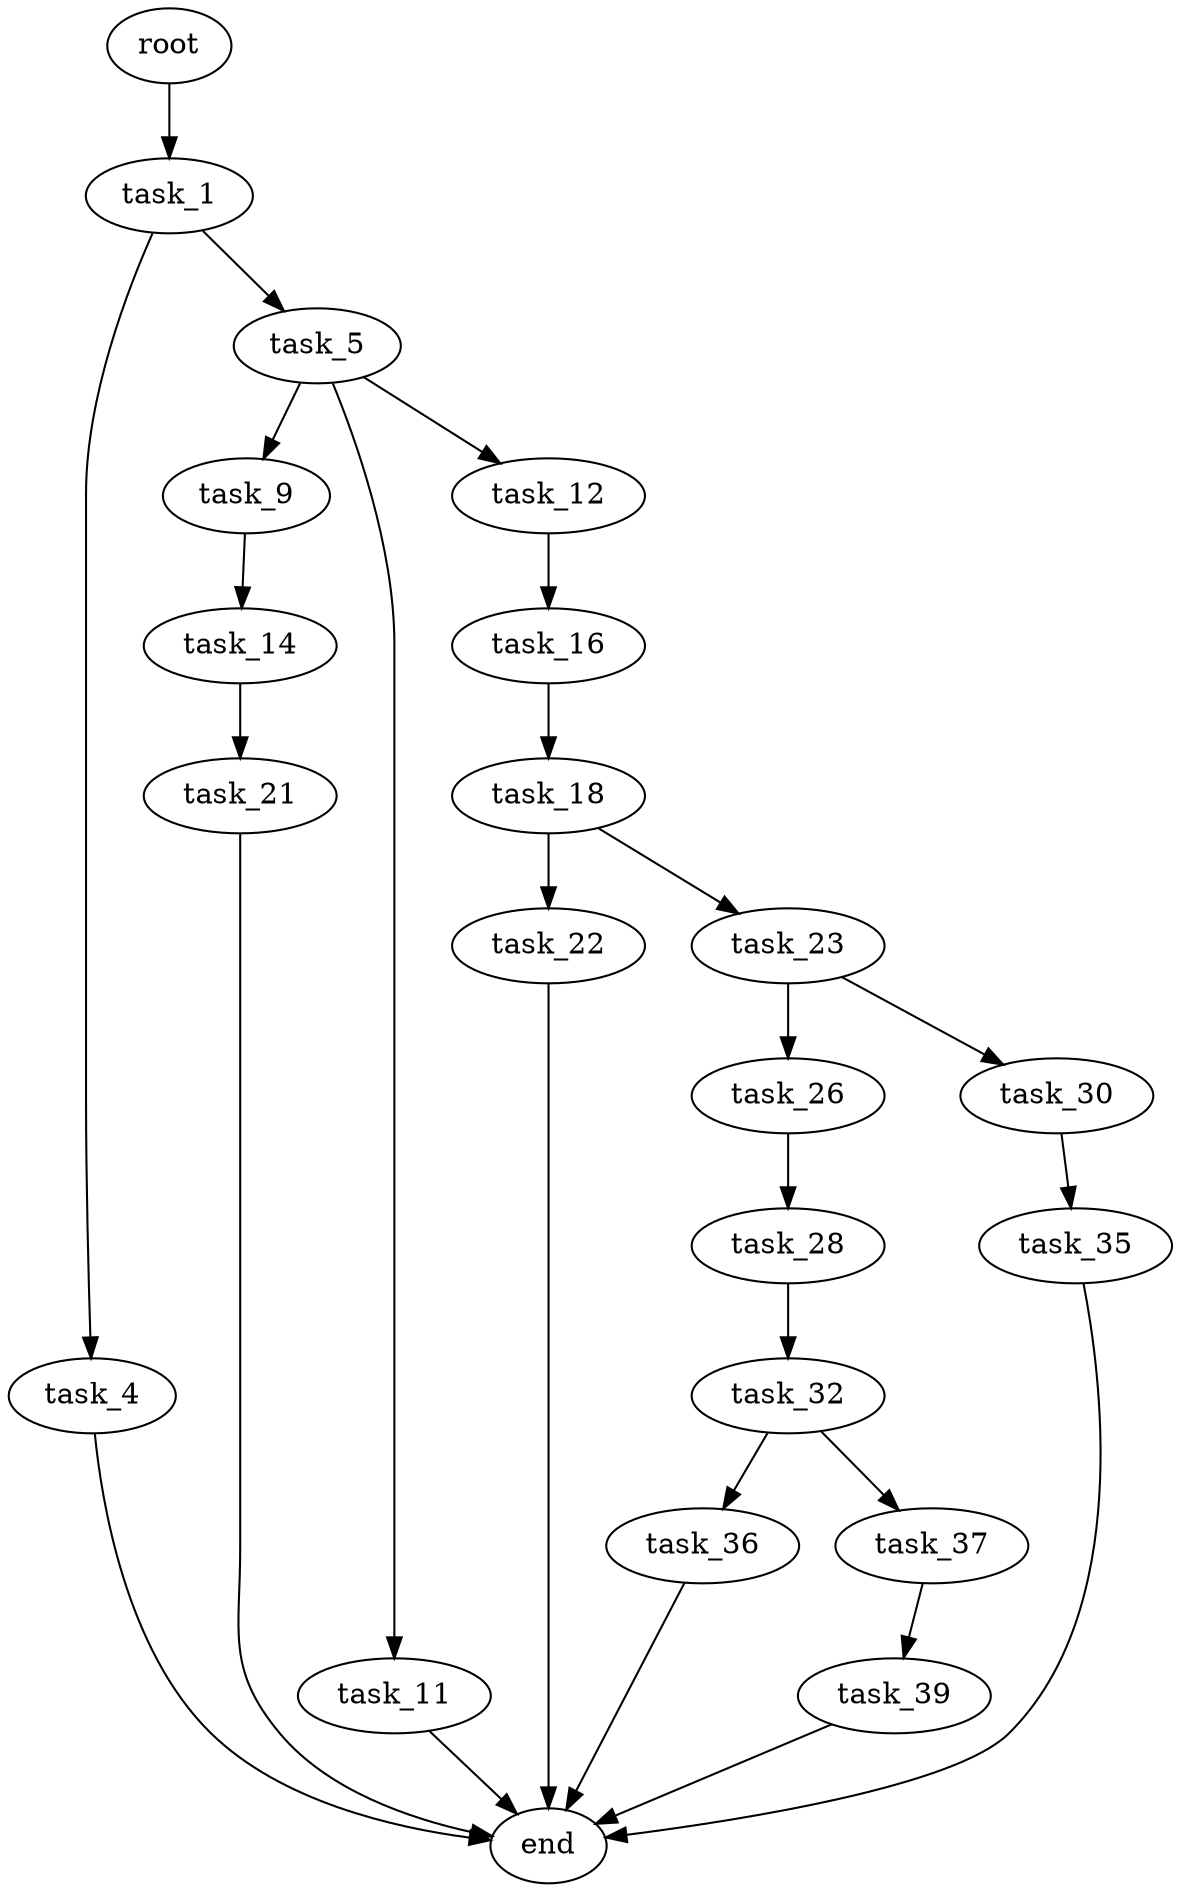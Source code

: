 digraph G {
  root [size="0.000000"];
  task_1 [size="134217728000.000000"];
  task_4 [size="42055908059.000000"];
  task_5 [size="30727805759.000000"];
  end [size="0.000000"];
  task_9 [size="28991029248.000000"];
  task_11 [size="446937471390.000000"];
  task_12 [size="5140548718.000000"];
  task_14 [size="19499645610.000000"];
  task_16 [size="14108341538.000000"];
  task_21 [size="1908027708.000000"];
  task_18 [size="198254848589.000000"];
  task_22 [size="762129561089.000000"];
  task_23 [size="368293445632.000000"];
  task_26 [size="368293445632.000000"];
  task_30 [size="18968150523.000000"];
  task_28 [size="28991029248.000000"];
  task_32 [size="22939860122.000000"];
  task_35 [size="6750745806.000000"];
  task_36 [size="780708693504.000000"];
  task_37 [size="70611825732.000000"];
  task_39 [size="2197164297.000000"];

  root -> task_1 [size="1.000000"];
  task_1 -> task_4 [size="209715200.000000"];
  task_1 -> task_5 [size="209715200.000000"];
  task_4 -> end [size="1.000000"];
  task_5 -> task_9 [size="75497472.000000"];
  task_5 -> task_11 [size="75497472.000000"];
  task_5 -> task_12 [size="75497472.000000"];
  task_9 -> task_14 [size="75497472.000000"];
  task_11 -> end [size="1.000000"];
  task_12 -> task_16 [size="209715200.000000"];
  task_14 -> task_21 [size="536870912.000000"];
  task_16 -> task_18 [size="536870912.000000"];
  task_21 -> end [size="1.000000"];
  task_18 -> task_22 [size="411041792.000000"];
  task_18 -> task_23 [size="411041792.000000"];
  task_22 -> end [size="1.000000"];
  task_23 -> task_26 [size="411041792.000000"];
  task_23 -> task_30 [size="411041792.000000"];
  task_26 -> task_28 [size="411041792.000000"];
  task_30 -> task_35 [size="679477248.000000"];
  task_28 -> task_32 [size="75497472.000000"];
  task_32 -> task_36 [size="411041792.000000"];
  task_32 -> task_37 [size="411041792.000000"];
  task_35 -> end [size="1.000000"];
  task_36 -> end [size="1.000000"];
  task_37 -> task_39 [size="75497472.000000"];
  task_39 -> end [size="1.000000"];
}
